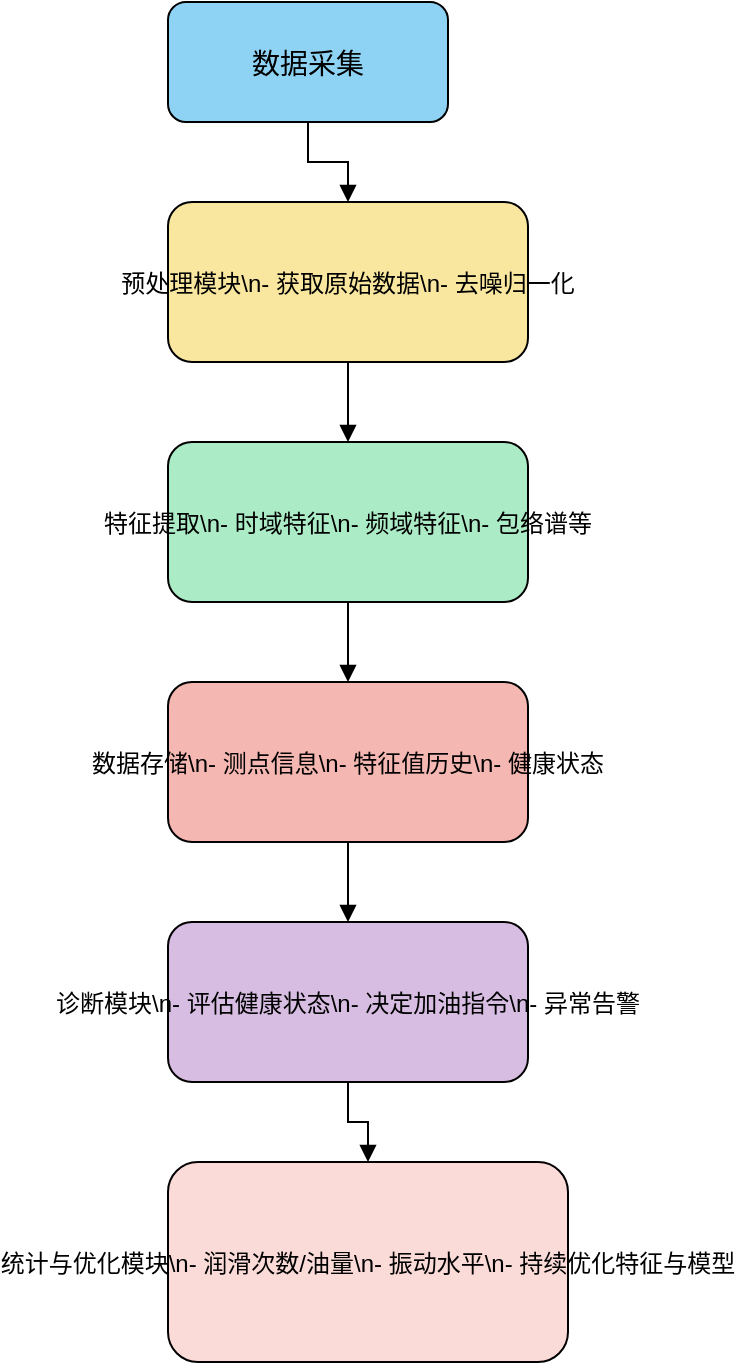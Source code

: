 <?xml version="1.0" encoding="UTF-8"?>
<mxfile>
  <diagram name="关键技术与方法流程图" id="flow1">
    <mxGraphModel dx="1000" dy="600" grid="1" gridSize="10" guides="1" tooltips="1" connect="1" arrows="1" fold="1" page="1" pageScale="1" pageWidth="850" pageHeight="1100">
      <root>
        <mxCell id="0" />
        <mxCell id="1" parent="0" />
        
        <!-- 数据采集 -->
        <mxCell id="data_collect" value="数据采集" style="rounded=1;fillColor=#8fd3f4;fontSize=14;fontColor=#000000;strokeColor=#000000" vertex="1" parent="1">
          <mxGeometry x="300" y="50" width="140" height="60" as="geometry"/>
        </mxCell>

        <!-- 预处理 -->
        <mxCell id="preprocess" value="预处理模块\n- 获取原始数据\n- 去噪归一化" style="rounded=1;fillColor=#f9e79f;fontSize=12;fontColor=#000000;strokeColor=#000000" vertex="1" parent="1">
          <mxGeometry x="300" y="150" width="180" height="80" as="geometry"/>
        </mxCell>

        <!-- 特征提取 -->
        <mxCell id="feature_extract" value="特征提取\n- 时域特征\n- 频域特征\n- 包络谱等" style="rounded=1;fillColor=#abebc6;fontSize=12;fontColor=#000000;strokeColor=#000000" vertex="1" parent="1">
          <mxGeometry x="300" y="270" width="180" height="80" as="geometry"/>
        </mxCell>

        <!-- 数据存储 -->
        <mxCell id="data_storage" value="数据存储\n- 测点信息\n- 特征值历史\n- 健康状态" style="rounded=1;fillColor=#f5b7b1;fontSize=12;fontColor=#000000;strokeColor=#000000" vertex="1" parent="1">
          <mxGeometry x="300" y="390" width="180" height="80" as="geometry"/>
        </mxCell>

        <!-- 诊断 -->
        <mxCell id="diagnosis" value="诊断模块\n- 评估健康状态\n- 决定加油指令\n- 异常告警" style="rounded=1;fillColor=#d7bde2;fontSize=12;fontColor=#000000;strokeColor=#000000" vertex="1" parent="1">
          <mxGeometry x="300" y="510" width="180" height="80" as="geometry"/>
        </mxCell>

        <!-- 统计优化 -->
        <mxCell id="stat_optimize" value="统计与优化模块\n- 润滑次数/油量\n- 振动水平\n- 持续优化特征与模型" style="rounded=1;fillColor=#fadbd8;fontSize=12;fontColor=#000000;strokeColor=#000000" vertex="1" parent="1">
          <mxGeometry x="300" y="630" width="200" height="100" as="geometry"/>
        </mxCell>

        <!-- 箭头连接 -->
        <mxCell id="arrow1" style="edgeStyle=orthogonalEdgeStyle;rounded=0;strokeColor=#000000;endArrow=block;" edge="1" source="data_collect" target="preprocess" parent="1">
          <mxGeometry relative="1" as="geometry"/>
        </mxCell>
        <mxCell id="arrow2" style="edgeStyle=orthogonalEdgeStyle;rounded=0;strokeColor=#000000;endArrow=block;" edge="1" source="preprocess" target="feature_extract" parent="1">
          <mxGeometry relative="1" as="geometry"/>
        </mxCell>
        <mxCell id="arrow3" style="edgeStyle=orthogonalEdgeStyle;rounded=0;strokeColor=#000000;endArrow=block;" edge="1" source="feature_extract" target="data_storage" parent="1">
          <mxGeometry relative="1" as="geometry"/>
        </mxCell>
        <mxCell id="arrow4" style="edgeStyle=orthogonalEdgeStyle;rounded=0;strokeColor=#000000;endArrow=block;" edge="1" source="data_storage" target="diagnosis" parent="1">
          <mxGeometry relative="1" as="geometry"/>
        </mxCell>
        <mxCell id="arrow5" style="edgeStyle=orthogonalEdgeStyle;rounded=0;strokeColor=#000000;endArrow=block;" edge="1" source="diagnosis" target="stat_optimize" parent="1">
          <mxGeometry relative="1" as="geometry"/>
        </mxCell>

      </root>
    </mxGraphModel>
  </diagram>
</mxfile>

